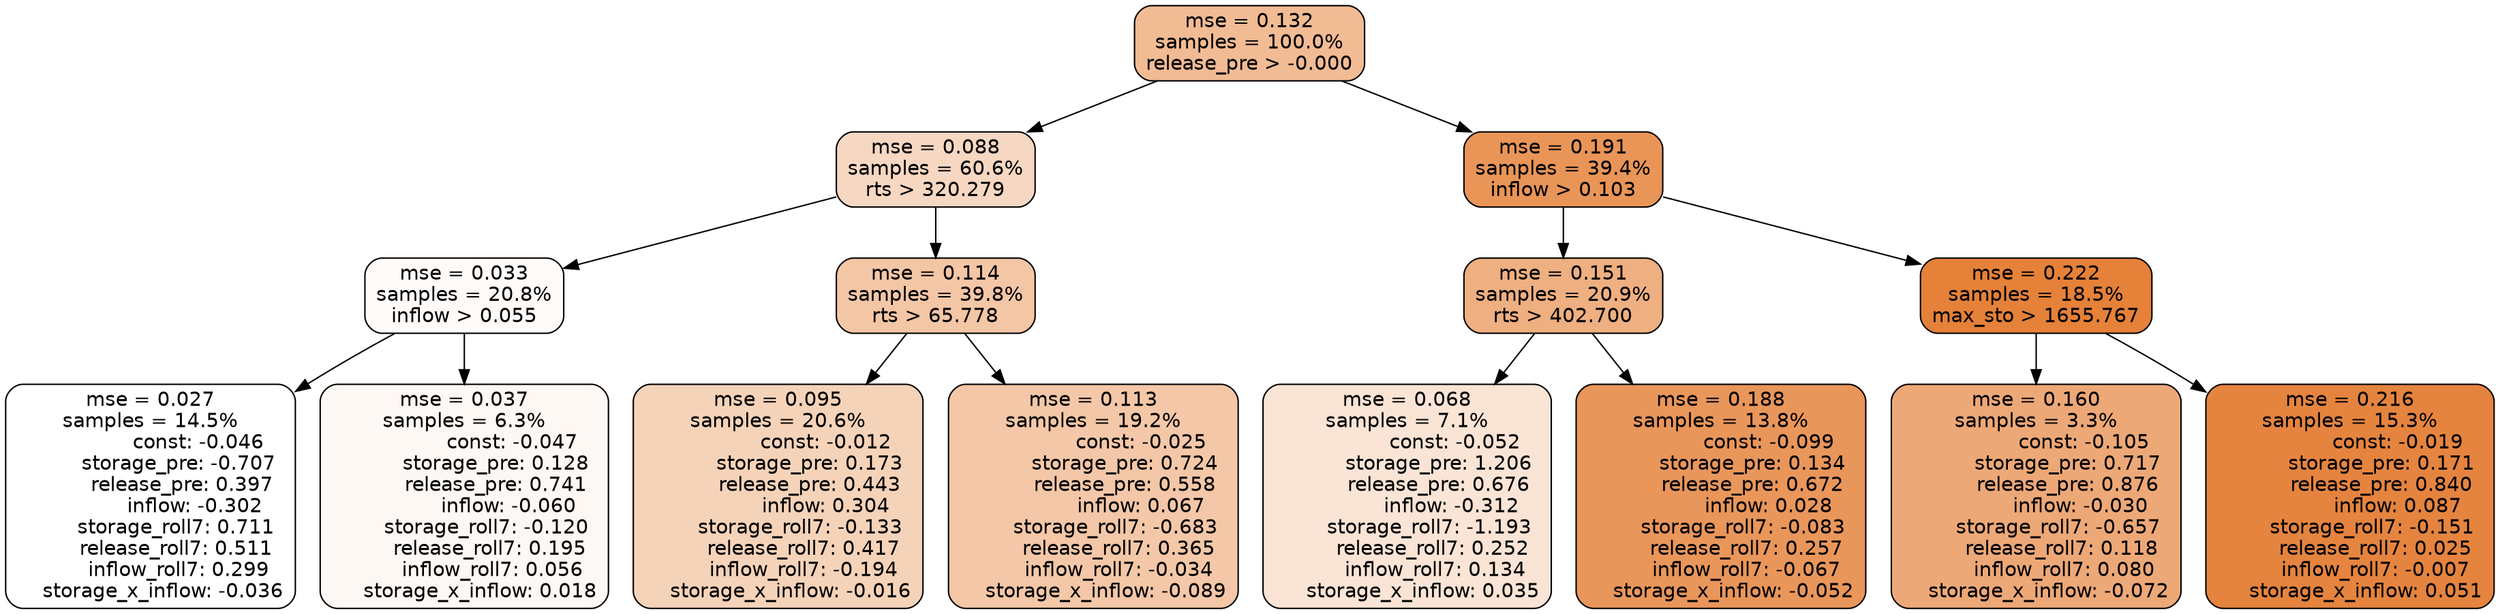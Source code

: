 digraph tree {
node [shape=rectangle, style="filled, rounded", color="black", fontname=helvetica] ;
edge [fontname=helvetica] ;
	"0" [label="mse = 0.132
samples = 100.0%
release_pre > -0.000", fillcolor="#f1bb94"]
	"1" [label="mse = 0.088
samples = 60.6%
rts > 320.279", fillcolor="#f6d7c1"]
	"8" [label="mse = 0.191
samples = 39.4%
inflow > 0.103", fillcolor="#e99558"]
	"5" [label="mse = 0.033
samples = 20.8%
inflow > 0.055", fillcolor="#fefbf9"]
	"2" [label="mse = 0.114
samples = 39.8%
rts > 65.778", fillcolor="#f3c6a6"]
	"9" [label="mse = 0.151
samples = 20.9%
rts > 402.700", fillcolor="#eeaf81"]
	"12" [label="mse = 0.222
samples = 18.5%
max_sto > 1655.767", fillcolor="#e58139"]
	"6" [label="mse = 0.027
samples = 14.5%
               const: -0.046
         storage_pre: -0.707
          release_pre: 0.397
              inflow: -0.302
        storage_roll7: 0.711
        release_roll7: 0.511
         inflow_roll7: 0.299
    storage_x_inflow: -0.036", fillcolor="#ffffff"]
	"7" [label="mse = 0.037
samples = 6.3%
               const: -0.047
          storage_pre: 0.128
          release_pre: 0.741
              inflow: -0.060
       storage_roll7: -0.120
        release_roll7: 0.195
         inflow_roll7: 0.056
     storage_x_inflow: 0.018", fillcolor="#fdf8f4"]
	"3" [label="mse = 0.095
samples = 20.6%
               const: -0.012
          storage_pre: 0.173
          release_pre: 0.443
               inflow: 0.304
       storage_roll7: -0.133
        release_roll7: 0.417
        inflow_roll7: -0.194
    storage_x_inflow: -0.016", fillcolor="#f5d3b9"]
	"4" [label="mse = 0.113
samples = 19.2%
               const: -0.025
          storage_pre: 0.724
          release_pre: 0.558
               inflow: 0.067
       storage_roll7: -0.683
        release_roll7: 0.365
        inflow_roll7: -0.034
    storage_x_inflow: -0.089", fillcolor="#f3c7a7"]
	"11" [label="mse = 0.068
samples = 7.1%
               const: -0.052
          storage_pre: 1.206
          release_pre: 0.676
              inflow: -0.312
       storage_roll7: -1.193
        release_roll7: 0.252
         inflow_roll7: 0.134
     storage_x_inflow: 0.035", fillcolor="#f9e4d5"]
	"10" [label="mse = 0.188
samples = 13.8%
               const: -0.099
          storage_pre: 0.134
          release_pre: 0.672
               inflow: 0.028
       storage_roll7: -0.083
        release_roll7: 0.257
        inflow_roll7: -0.067
    storage_x_inflow: -0.052", fillcolor="#e9965b"]
	"14" [label="mse = 0.160
samples = 3.3%
               const: -0.105
          storage_pre: 0.717
          release_pre: 0.876
              inflow: -0.030
       storage_roll7: -0.657
        release_roll7: 0.118
         inflow_roll7: 0.080
    storage_x_inflow: -0.072", fillcolor="#eda877"]
	"13" [label="mse = 0.216
samples = 15.3%
               const: -0.019
          storage_pre: 0.171
          release_pre: 0.840
               inflow: 0.087
       storage_roll7: -0.151
        release_roll7: 0.025
        inflow_roll7: -0.007
     storage_x_inflow: 0.051", fillcolor="#e5843f"]

	"0" -> "1"
	"0" -> "8"
	"1" -> "2"
	"1" -> "5"
	"8" -> "9"
	"8" -> "12"
	"5" -> "6"
	"5" -> "7"
	"2" -> "3"
	"2" -> "4"
	"9" -> "10"
	"9" -> "11"
	"12" -> "13"
	"12" -> "14"
}
